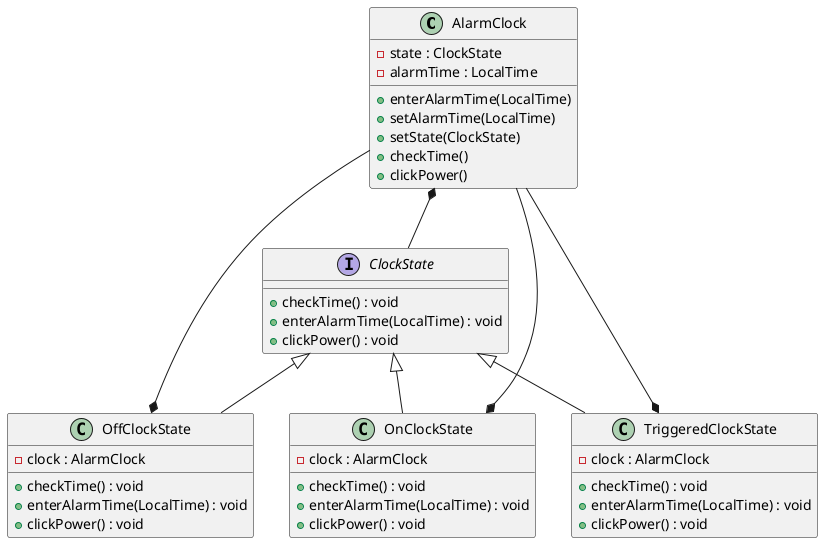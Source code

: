 @startuml

class AlarmClock{
  - state : ClockState
  - alarmTime : LocalTime
  + enterAlarmTime(LocalTime)
  + setAlarmTime(LocalTime)
  + setState(ClockState)
  + checkTime()
  + clickPower()
}

interface ClockState{
  + checkTime() : void
  + enterAlarmTime(LocalTime) : void
  + clickPower() : void
}

class OffClockState{
  - clock : AlarmClock
  + checkTime() : void
  + enterAlarmTime(LocalTime) : void
  + clickPower() : void
}

class OnClockState{
  - clock : AlarmClock
  + checkTime() : void
  + enterAlarmTime(LocalTime) : void
  + clickPower() : void
}

class TriggeredClockState{
  - clock : AlarmClock
  + checkTime() : void
  + enterAlarmTime(LocalTime) : void
  + clickPower() : void
}

AlarmClock *-- ClockState

TriggeredClockState *-- AlarmClock
OnClockState *-- AlarmClock
OffClockState *-- AlarmClock

ClockState <|-- OffClockState
ClockState <|-- OnClockState
ClockState <|-- TriggeredClockState
@enduml